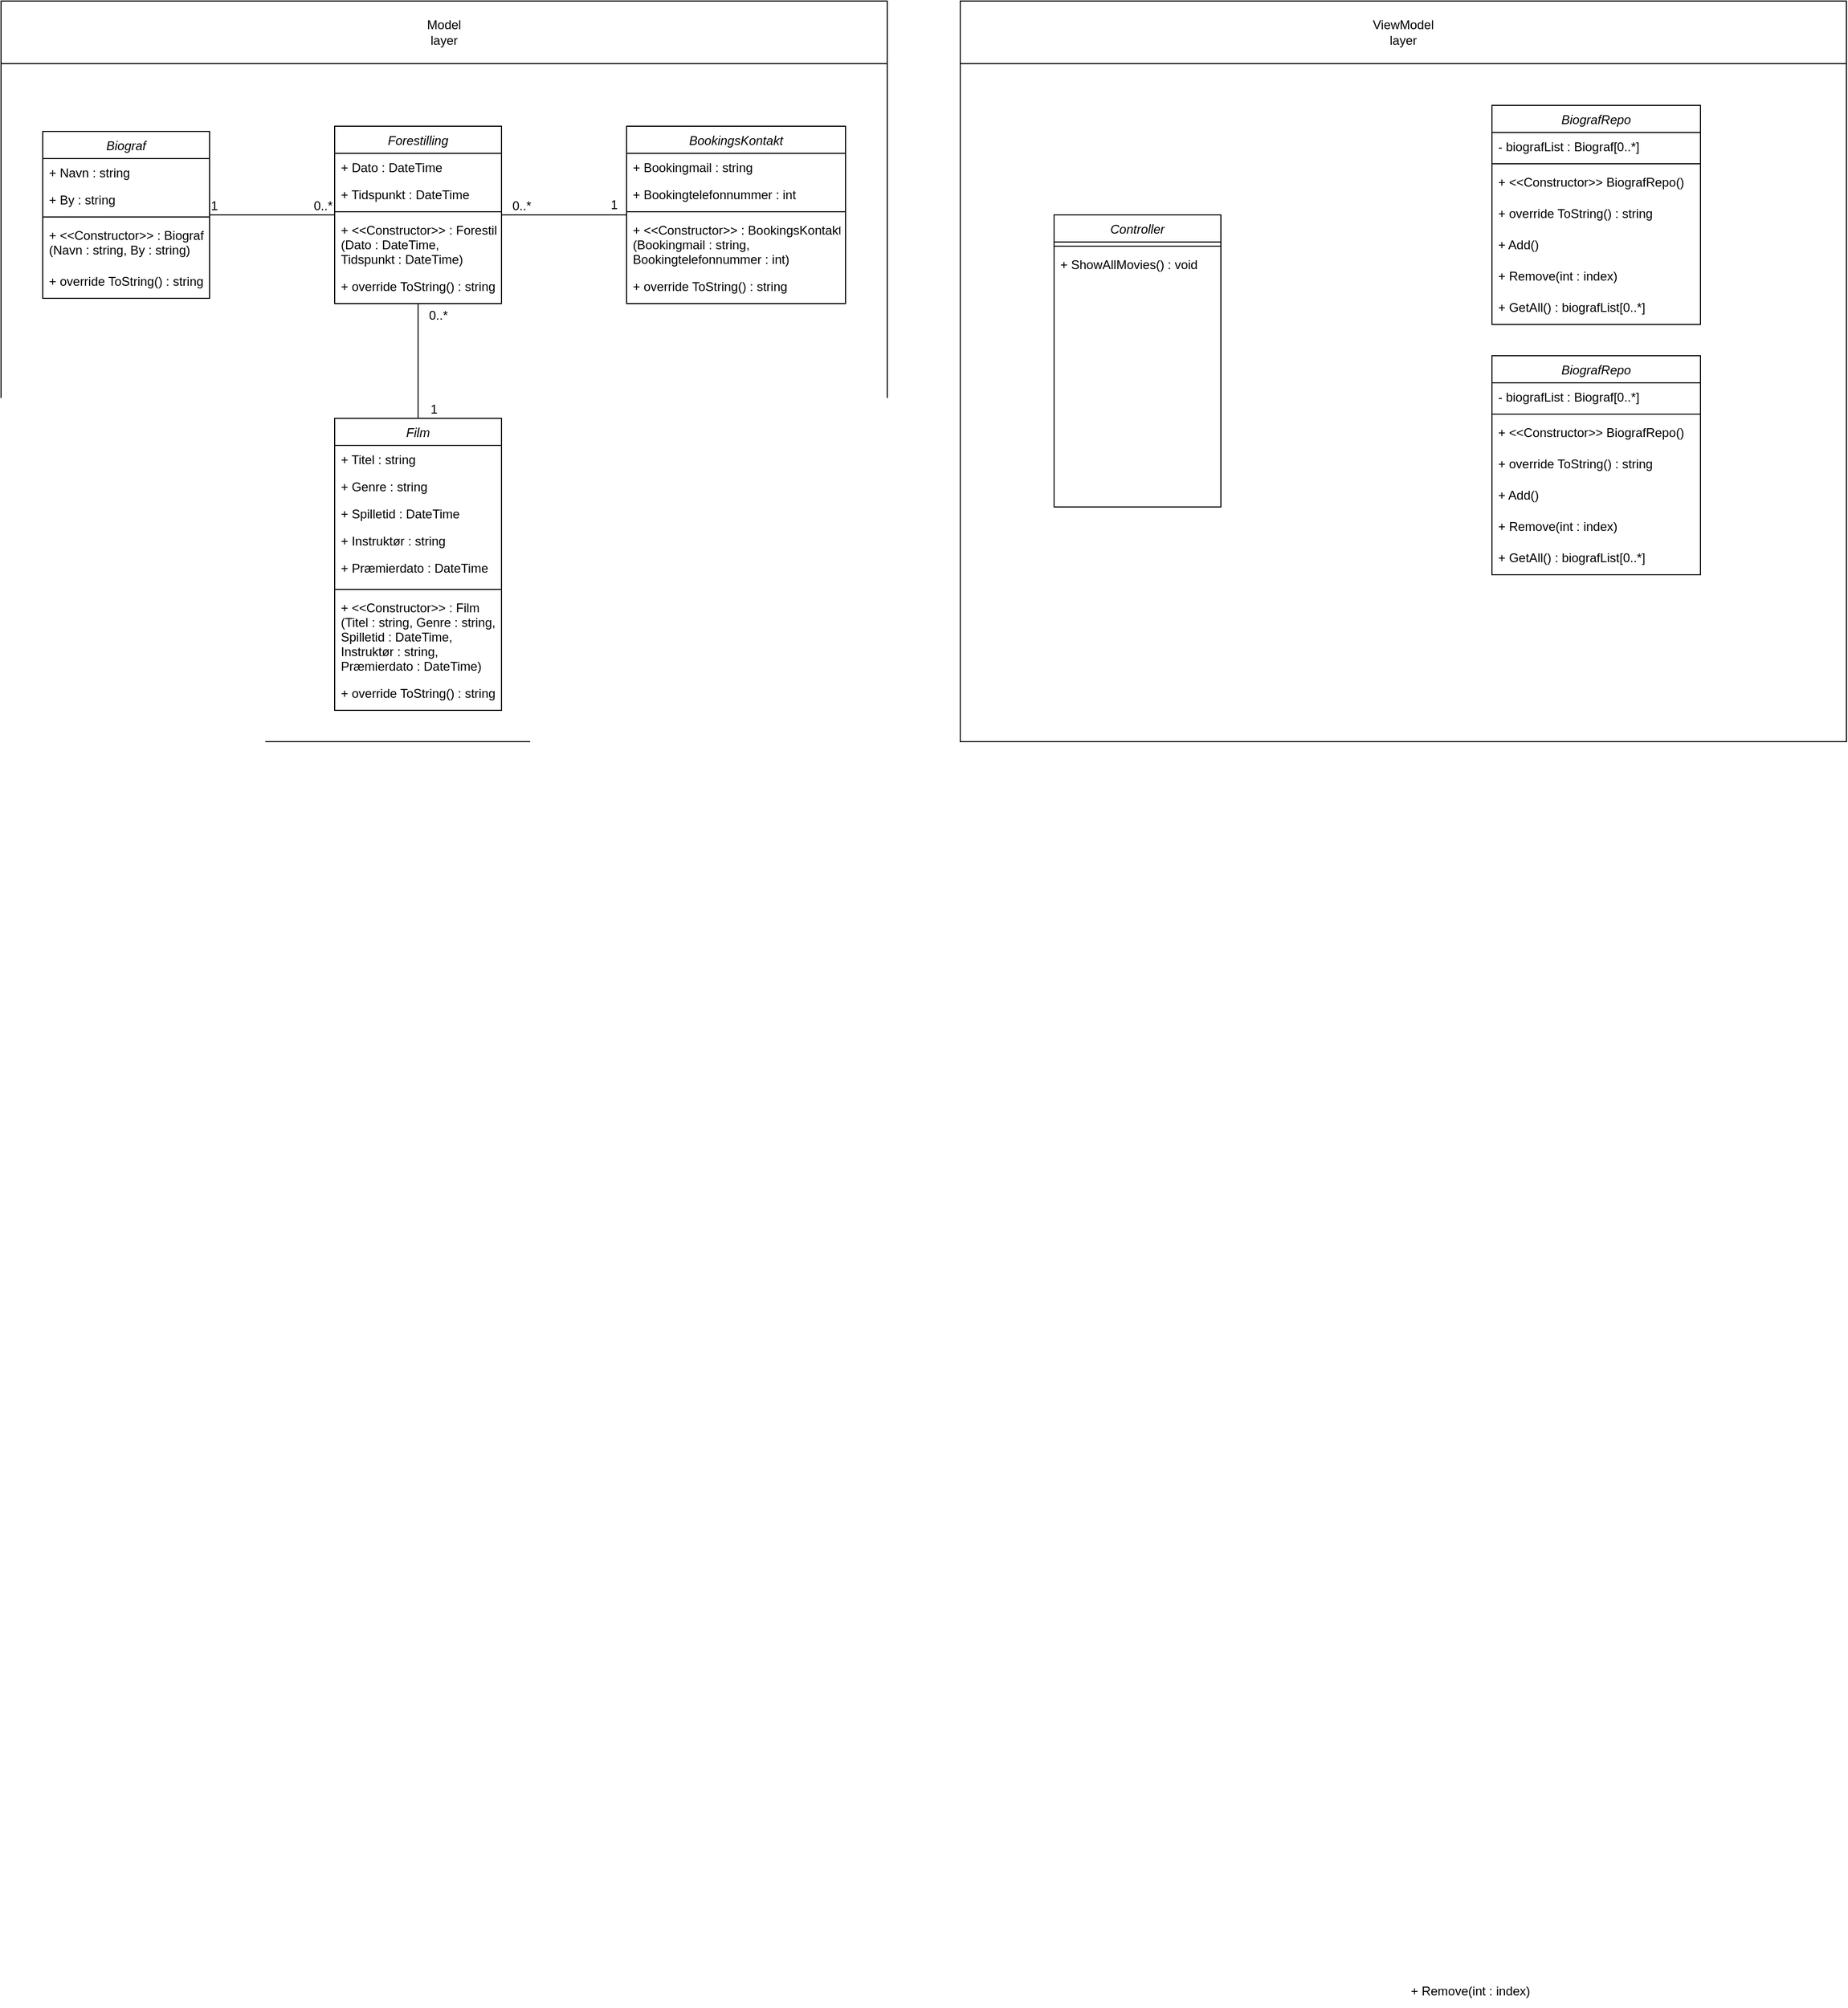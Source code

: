 <mxfile version="20.8.15" type="device"><diagram id="C5RBs43oDa-KdzZeNtuy" name="Page-1"><mxGraphModel dx="1434" dy="1925" grid="1" gridSize="10" guides="1" tooltips="1" connect="1" arrows="1" fold="1" page="1" pageScale="1" pageWidth="827" pageHeight="1169" math="0" shadow="0"><root><mxCell id="WIyWlLk6GJQsqaUBKTNV-0"/><mxCell id="WIyWlLk6GJQsqaUBKTNV-1" parent="WIyWlLk6GJQsqaUBKTNV-0"/><mxCell id="fnD8q6C-QJOQXhDt3EqZ-64" value="" style="rounded=0;whiteSpace=wrap;html=1;" vertex="1" parent="WIyWlLk6GJQsqaUBKTNV-1"><mxGeometry y="-80" width="850" height="710" as="geometry"/></mxCell><mxCell id="fnD8q6C-QJOQXhDt3EqZ-24" value="Biograf" style="swimlane;fontStyle=2;align=center;verticalAlign=top;childLayout=stackLayout;horizontal=1;startSize=26;horizontalStack=0;resizeParent=1;resizeLast=0;collapsible=1;marginBottom=0;rounded=0;shadow=0;strokeWidth=1;" vertex="1" parent="WIyWlLk6GJQsqaUBKTNV-1"><mxGeometry x="40" y="45" width="160" height="160" as="geometry"><mxRectangle x="230" y="140" width="160" height="26" as="alternateBounds"/></mxGeometry></mxCell><mxCell id="fnD8q6C-QJOQXhDt3EqZ-25" value="+ Navn : string" style="text;align=left;verticalAlign=top;spacingLeft=4;spacingRight=4;overflow=hidden;rotatable=0;points=[[0,0.5],[1,0.5]];portConstraint=eastwest;" vertex="1" parent="fnD8q6C-QJOQXhDt3EqZ-24"><mxGeometry y="26" width="160" height="26" as="geometry"/></mxCell><mxCell id="fnD8q6C-QJOQXhDt3EqZ-49" value="+ By : string" style="text;align=left;verticalAlign=top;spacingLeft=4;spacingRight=4;overflow=hidden;rotatable=0;points=[[0,0.5],[1,0.5]];portConstraint=eastwest;rounded=0;shadow=0;html=0;" vertex="1" parent="fnD8q6C-QJOQXhDt3EqZ-24"><mxGeometry y="52" width="160" height="26" as="geometry"/></mxCell><mxCell id="fnD8q6C-QJOQXhDt3EqZ-48" value="" style="line;strokeWidth=1;fillColor=none;align=left;verticalAlign=middle;spacingTop=-1;spacingLeft=3;spacingRight=3;rotatable=0;labelPosition=right;points=[];portConstraint=eastwest;strokeColor=inherit;" vertex="1" parent="fnD8q6C-QJOQXhDt3EqZ-24"><mxGeometry y="78" width="160" height="8" as="geometry"/></mxCell><mxCell id="fnD8q6C-QJOQXhDt3EqZ-26" value="+ &lt;&lt;Constructor&gt;&gt; : Biograf&#10;(Navn : string, By : string)" style="text;align=left;verticalAlign=top;spacingLeft=4;spacingRight=4;overflow=hidden;rotatable=0;points=[[0,0.5],[1,0.5]];portConstraint=eastwest;rounded=0;shadow=0;html=0;" vertex="1" parent="fnD8q6C-QJOQXhDt3EqZ-24"><mxGeometry y="86" width="160" height="44" as="geometry"/></mxCell><mxCell id="fnD8q6C-QJOQXhDt3EqZ-61" value="+ override ToString() : string" style="text;align=left;verticalAlign=top;spacingLeft=4;spacingRight=4;overflow=hidden;rotatable=0;points=[[0,0.5],[1,0.5]];portConstraint=eastwest;rounded=0;shadow=0;html=0;" vertex="1" parent="fnD8q6C-QJOQXhDt3EqZ-24"><mxGeometry y="130" width="160" height="30" as="geometry"/></mxCell><mxCell id="fnD8q6C-QJOQXhDt3EqZ-27" value="Film" style="swimlane;fontStyle=2;align=center;verticalAlign=top;childLayout=stackLayout;horizontal=1;startSize=26;horizontalStack=0;resizeParent=1;resizeLast=0;collapsible=1;marginBottom=0;rounded=0;shadow=0;strokeWidth=1;" vertex="1" parent="WIyWlLk6GJQsqaUBKTNV-1"><mxGeometry x="320" y="320" width="160" height="280" as="geometry"><mxRectangle x="230" y="140" width="160" height="26" as="alternateBounds"/></mxGeometry></mxCell><mxCell id="fnD8q6C-QJOQXhDt3EqZ-28" value="+ Titel : string" style="text;align=left;verticalAlign=top;spacingLeft=4;spacingRight=4;overflow=hidden;rotatable=0;points=[[0,0.5],[1,0.5]];portConstraint=eastwest;" vertex="1" parent="fnD8q6C-QJOQXhDt3EqZ-27"><mxGeometry y="26" width="160" height="26" as="geometry"/></mxCell><mxCell id="fnD8q6C-QJOQXhDt3EqZ-29" value="+ Genre : string" style="text;align=left;verticalAlign=top;spacingLeft=4;spacingRight=4;overflow=hidden;rotatable=0;points=[[0,0.5],[1,0.5]];portConstraint=eastwest;rounded=0;shadow=0;html=0;" vertex="1" parent="fnD8q6C-QJOQXhDt3EqZ-27"><mxGeometry y="52" width="160" height="26" as="geometry"/></mxCell><mxCell id="fnD8q6C-QJOQXhDt3EqZ-30" value="+ Spilletid : DateTime" style="text;align=left;verticalAlign=top;spacingLeft=4;spacingRight=4;overflow=hidden;rotatable=0;points=[[0,0.5],[1,0.5]];portConstraint=eastwest;rounded=0;shadow=0;html=0;" vertex="1" parent="fnD8q6C-QJOQXhDt3EqZ-27"><mxGeometry y="78" width="160" height="26" as="geometry"/></mxCell><mxCell id="fnD8q6C-QJOQXhDt3EqZ-31" value="+ Instruktør : string" style="text;align=left;verticalAlign=top;spacingLeft=4;spacingRight=4;overflow=hidden;rotatable=0;points=[[0,0.5],[1,0.5]];portConstraint=eastwest;rounded=0;shadow=0;html=0;" vertex="1" parent="fnD8q6C-QJOQXhDt3EqZ-27"><mxGeometry y="104" width="160" height="26" as="geometry"/></mxCell><mxCell id="fnD8q6C-QJOQXhDt3EqZ-32" value="+ Præmierdato : DateTime" style="text;align=left;verticalAlign=top;spacingLeft=4;spacingRight=4;overflow=hidden;rotatable=0;points=[[0,0.5],[1,0.5]];portConstraint=eastwest;rounded=0;shadow=0;html=0;" vertex="1" parent="fnD8q6C-QJOQXhDt3EqZ-27"><mxGeometry y="130" width="160" height="30" as="geometry"/></mxCell><mxCell id="fnD8q6C-QJOQXhDt3EqZ-50" value="" style="line;strokeWidth=1;fillColor=none;align=left;verticalAlign=middle;spacingTop=-1;spacingLeft=3;spacingRight=3;rotatable=0;labelPosition=right;points=[];portConstraint=eastwest;strokeColor=inherit;" vertex="1" parent="fnD8q6C-QJOQXhDt3EqZ-27"><mxGeometry y="160" width="160" height="8" as="geometry"/></mxCell><mxCell id="fnD8q6C-QJOQXhDt3EqZ-51" value="+ &lt;&lt;Constructor&gt;&gt; : Film&#10;(Titel : string, Genre : string, &#10;Spilletid : DateTime, &#10;Instruktør : string, &#10;Præmierdato : DateTime)" style="text;align=left;verticalAlign=top;spacingLeft=4;spacingRight=4;overflow=hidden;rotatable=0;points=[[0,0.5],[1,0.5]];portConstraint=eastwest;rounded=0;shadow=0;html=0;" vertex="1" parent="fnD8q6C-QJOQXhDt3EqZ-27"><mxGeometry y="168" width="160" height="82" as="geometry"/></mxCell><mxCell id="fnD8q6C-QJOQXhDt3EqZ-58" value="+ override ToString() : string" style="text;align=left;verticalAlign=top;spacingLeft=4;spacingRight=4;overflow=hidden;rotatable=0;points=[[0,0.5],[1,0.5]];portConstraint=eastwest;rounded=0;shadow=0;html=0;" vertex="1" parent="fnD8q6C-QJOQXhDt3EqZ-27"><mxGeometry y="250" width="160" height="30" as="geometry"/></mxCell><mxCell id="fnD8q6C-QJOQXhDt3EqZ-33" value="Forestilling" style="swimlane;fontStyle=2;align=center;verticalAlign=top;childLayout=stackLayout;horizontal=1;startSize=26;horizontalStack=0;resizeParent=1;resizeLast=0;collapsible=1;marginBottom=0;rounded=0;shadow=0;strokeWidth=1;" vertex="1" parent="WIyWlLk6GJQsqaUBKTNV-1"><mxGeometry x="320" y="40" width="160" height="170" as="geometry"><mxRectangle x="230" y="140" width="160" height="26" as="alternateBounds"/></mxGeometry></mxCell><mxCell id="fnD8q6C-QJOQXhDt3EqZ-34" value="+ Dato : DateTime" style="text;align=left;verticalAlign=top;spacingLeft=4;spacingRight=4;overflow=hidden;rotatable=0;points=[[0,0.5],[1,0.5]];portConstraint=eastwest;" vertex="1" parent="fnD8q6C-QJOQXhDt3EqZ-33"><mxGeometry y="26" width="160" height="26" as="geometry"/></mxCell><mxCell id="fnD8q6C-QJOQXhDt3EqZ-35" value="+ Tidspunkt : DateTime" style="text;align=left;verticalAlign=top;spacingLeft=4;spacingRight=4;overflow=hidden;rotatable=0;points=[[0,0.5],[1,0.5]];portConstraint=eastwest;rounded=0;shadow=0;html=0;" vertex="1" parent="fnD8q6C-QJOQXhDt3EqZ-33"><mxGeometry y="52" width="160" height="26" as="geometry"/></mxCell><mxCell id="fnD8q6C-QJOQXhDt3EqZ-52" value="" style="line;strokeWidth=1;fillColor=none;align=left;verticalAlign=middle;spacingTop=-1;spacingLeft=3;spacingRight=3;rotatable=0;labelPosition=right;points=[];portConstraint=eastwest;strokeColor=inherit;" vertex="1" parent="fnD8q6C-QJOQXhDt3EqZ-33"><mxGeometry y="78" width="160" height="8" as="geometry"/></mxCell><mxCell id="fnD8q6C-QJOQXhDt3EqZ-55" value="+ &lt;&lt;Constructor&gt;&gt; : Forestilling&#10;(Dato : DateTime, &#10;Tidspunkt : DateTime)" style="text;align=left;verticalAlign=top;spacingLeft=4;spacingRight=4;overflow=hidden;rotatable=0;points=[[0,0.5],[1,0.5]];portConstraint=eastwest;rounded=0;shadow=0;html=0;" vertex="1" parent="fnD8q6C-QJOQXhDt3EqZ-33"><mxGeometry y="86" width="160" height="54" as="geometry"/></mxCell><mxCell id="fnD8q6C-QJOQXhDt3EqZ-62" value="+ override ToString() : string" style="text;align=left;verticalAlign=top;spacingLeft=4;spacingRight=4;overflow=hidden;rotatable=0;points=[[0,0.5],[1,0.5]];portConstraint=eastwest;rounded=0;shadow=0;html=0;" vertex="1" parent="fnD8q6C-QJOQXhDt3EqZ-33"><mxGeometry y="140" width="160" height="30" as="geometry"/></mxCell><mxCell id="fnD8q6C-QJOQXhDt3EqZ-36" value="" style="endArrow=none;shadow=0;strokeWidth=1;rounded=0;endFill=0;edgeStyle=elbowEdgeStyle;elbow=vertical;" edge="1" parent="WIyWlLk6GJQsqaUBKTNV-1" source="fnD8q6C-QJOQXhDt3EqZ-27" target="fnD8q6C-QJOQXhDt3EqZ-33"><mxGeometry x="0.5" y="41" relative="1" as="geometry"><mxPoint x="250" y="96" as="sourcePoint"/><mxPoint x="330" y="96" as="targetPoint"/><mxPoint x="-40" y="32" as="offset"/></mxGeometry></mxCell><mxCell id="fnD8q6C-QJOQXhDt3EqZ-37" value="1" style="resizable=0;align=left;verticalAlign=bottom;labelBackgroundColor=none;fontSize=12;" connectable="0" vertex="1" parent="fnD8q6C-QJOQXhDt3EqZ-36"><mxGeometry x="-1" relative="1" as="geometry"><mxPoint x="10" as="offset"/></mxGeometry></mxCell><mxCell id="fnD8q6C-QJOQXhDt3EqZ-38" value="0..*" style="resizable=0;align=right;verticalAlign=bottom;labelBackgroundColor=none;fontSize=12;" connectable="0" vertex="1" parent="fnD8q6C-QJOQXhDt3EqZ-36"><mxGeometry x="1" relative="1" as="geometry"><mxPoint x="30" y="20" as="offset"/></mxGeometry></mxCell><mxCell id="fnD8q6C-QJOQXhDt3EqZ-39" style="edgeStyle=orthogonalEdgeStyle;rounded=0;orthogonalLoop=1;jettySize=auto;html=1;endArrow=none;endFill=0;" edge="1" parent="WIyWlLk6GJQsqaUBKTNV-1" source="fnD8q6C-QJOQXhDt3EqZ-24" target="fnD8q6C-QJOQXhDt3EqZ-33"><mxGeometry relative="1" as="geometry"/></mxCell><mxCell id="fnD8q6C-QJOQXhDt3EqZ-40" value="1" style="resizable=0;align=right;verticalAlign=bottom;labelBackgroundColor=none;fontSize=12;" connectable="0" vertex="1" parent="WIyWlLk6GJQsqaUBKTNV-1"><mxGeometry x="50" y="125" width="160" as="geometry"/></mxCell><mxCell id="fnD8q6C-QJOQXhDt3EqZ-41" value="0..*" style="resizable=0;align=right;verticalAlign=bottom;labelBackgroundColor=none;fontSize=12;" connectable="0" vertex="1" parent="WIyWlLk6GJQsqaUBKTNV-1"><mxGeometry x="160" y="125" width="160" as="geometry"/></mxCell><mxCell id="fnD8q6C-QJOQXhDt3EqZ-42" style="edgeStyle=orthogonalEdgeStyle;rounded=0;orthogonalLoop=1;jettySize=auto;html=1;endArrow=none;endFill=0;" edge="1" parent="WIyWlLk6GJQsqaUBKTNV-1" source="fnD8q6C-QJOQXhDt3EqZ-43" target="fnD8q6C-QJOQXhDt3EqZ-33"><mxGeometry relative="1" as="geometry"/></mxCell><mxCell id="fnD8q6C-QJOQXhDt3EqZ-43" value="BookingsKontakt" style="swimlane;fontStyle=2;align=center;verticalAlign=top;childLayout=stackLayout;horizontal=1;startSize=26;horizontalStack=0;resizeParent=1;resizeLast=0;collapsible=1;marginBottom=0;rounded=0;shadow=0;strokeWidth=1;" vertex="1" parent="WIyWlLk6GJQsqaUBKTNV-1"><mxGeometry x="600" y="40" width="210" height="170" as="geometry"><mxRectangle x="230" y="140" width="160" height="26" as="alternateBounds"/></mxGeometry></mxCell><mxCell id="fnD8q6C-QJOQXhDt3EqZ-44" value="+ Bookingmail : string" style="text;align=left;verticalAlign=top;spacingLeft=4;spacingRight=4;overflow=hidden;rotatable=0;points=[[0,0.5],[1,0.5]];portConstraint=eastwest;" vertex="1" parent="fnD8q6C-QJOQXhDt3EqZ-43"><mxGeometry y="26" width="210" height="26" as="geometry"/></mxCell><mxCell id="fnD8q6C-QJOQXhDt3EqZ-45" value="+ Bookingtelefonnummer : int" style="text;align=left;verticalAlign=top;spacingLeft=4;spacingRight=4;overflow=hidden;rotatable=0;points=[[0,0.5],[1,0.5]];portConstraint=eastwest;rounded=0;shadow=0;html=0;" vertex="1" parent="fnD8q6C-QJOQXhDt3EqZ-43"><mxGeometry y="52" width="210" height="26" as="geometry"/></mxCell><mxCell id="fnD8q6C-QJOQXhDt3EqZ-56" value="" style="line;strokeWidth=1;fillColor=none;align=left;verticalAlign=middle;spacingTop=-1;spacingLeft=3;spacingRight=3;rotatable=0;labelPosition=right;points=[];portConstraint=eastwest;strokeColor=inherit;" vertex="1" parent="fnD8q6C-QJOQXhDt3EqZ-43"><mxGeometry y="78" width="210" height="8" as="geometry"/></mxCell><mxCell id="fnD8q6C-QJOQXhDt3EqZ-57" value="+ &lt;&lt;Constructor&gt;&gt; : BookingsKontakt&#10;(Bookingmail : string, &#10;Bookingtelefonnummer : int)" style="text;align=left;verticalAlign=top;spacingLeft=4;spacingRight=4;overflow=hidden;rotatable=0;points=[[0,0.5],[1,0.5]];portConstraint=eastwest;rounded=0;shadow=0;html=0;" vertex="1" parent="fnD8q6C-QJOQXhDt3EqZ-43"><mxGeometry y="86" width="210" height="54" as="geometry"/></mxCell><mxCell id="fnD8q6C-QJOQXhDt3EqZ-63" value="+ override ToString() : string" style="text;align=left;verticalAlign=top;spacingLeft=4;spacingRight=4;overflow=hidden;rotatable=0;points=[[0,0.5],[1,0.5]];portConstraint=eastwest;rounded=0;shadow=0;html=0;" vertex="1" parent="fnD8q6C-QJOQXhDt3EqZ-43"><mxGeometry y="140" width="210" height="30" as="geometry"/></mxCell><mxCell id="fnD8q6C-QJOQXhDt3EqZ-46" value="1" style="resizable=0;align=right;verticalAlign=bottom;labelBackgroundColor=none;fontSize=12;" connectable="0" vertex="1" parent="WIyWlLk6GJQsqaUBKTNV-1"><mxGeometry x="510" y="60" as="geometry"><mxPoint x="83" y="64" as="offset"/></mxGeometry></mxCell><mxCell id="fnD8q6C-QJOQXhDt3EqZ-47" value="0..*" style="resizable=0;align=right;verticalAlign=bottom;labelBackgroundColor=none;fontSize=12;" connectable="0" vertex="1" parent="WIyWlLk6GJQsqaUBKTNV-1"><mxGeometry x="510" y="125" as="geometry"/></mxCell><mxCell id="fnD8q6C-QJOQXhDt3EqZ-65" value="" style="rounded=0;whiteSpace=wrap;html=1;" vertex="1" parent="WIyWlLk6GJQsqaUBKTNV-1"><mxGeometry y="-80" width="850" height="60" as="geometry"/></mxCell><mxCell id="fnD8q6C-QJOQXhDt3EqZ-66" value="Model layer" style="text;html=1;strokeColor=none;fillColor=none;align=center;verticalAlign=middle;whiteSpace=wrap;rounded=0;" vertex="1" parent="WIyWlLk6GJQsqaUBKTNV-1"><mxGeometry x="395" y="-65" width="60" height="30" as="geometry"/></mxCell><mxCell id="fnD8q6C-QJOQXhDt3EqZ-67" value="" style="rounded=0;whiteSpace=wrap;html=1;" vertex="1" parent="WIyWlLk6GJQsqaUBKTNV-1"><mxGeometry x="920" y="-80" width="850" height="710" as="geometry"/></mxCell><mxCell id="fnD8q6C-QJOQXhDt3EqZ-74" value="Controller" style="swimlane;fontStyle=2;align=center;verticalAlign=top;childLayout=stackLayout;horizontal=1;startSize=26;horizontalStack=0;resizeParent=1;resizeLast=0;collapsible=1;marginBottom=0;rounded=0;shadow=0;strokeWidth=1;" vertex="1" parent="WIyWlLk6GJQsqaUBKTNV-1"><mxGeometry x="1010" y="125" width="160" height="280" as="geometry"><mxRectangle x="230" y="140" width="160" height="26" as="alternateBounds"/></mxGeometry></mxCell><mxCell id="fnD8q6C-QJOQXhDt3EqZ-80" value="" style="line;strokeWidth=1;fillColor=none;align=left;verticalAlign=middle;spacingTop=-1;spacingLeft=3;spacingRight=3;rotatable=0;labelPosition=right;points=[];portConstraint=eastwest;strokeColor=inherit;" vertex="1" parent="fnD8q6C-QJOQXhDt3EqZ-74"><mxGeometry y="26" width="160" height="8" as="geometry"/></mxCell><mxCell id="fnD8q6C-QJOQXhDt3EqZ-82" value="+ ShowAllMovies() : void" style="text;align=left;verticalAlign=top;spacingLeft=4;spacingRight=4;overflow=hidden;rotatable=0;points=[[0,0.5],[1,0.5]];portConstraint=eastwest;rounded=0;shadow=0;html=0;" vertex="1" parent="fnD8q6C-QJOQXhDt3EqZ-74"><mxGeometry y="34" width="160" height="30" as="geometry"/></mxCell><mxCell id="fnD8q6C-QJOQXhDt3EqZ-104" value="" style="rounded=0;whiteSpace=wrap;html=1;" vertex="1" parent="WIyWlLk6GJQsqaUBKTNV-1"><mxGeometry x="920" y="-80" width="850" height="60" as="geometry"/></mxCell><mxCell id="fnD8q6C-QJOQXhDt3EqZ-105" value="ViewModel layer" style="text;html=1;strokeColor=none;fillColor=none;align=center;verticalAlign=middle;whiteSpace=wrap;rounded=0;" vertex="1" parent="WIyWlLk6GJQsqaUBKTNV-1"><mxGeometry x="1315" y="-65" width="60" height="30" as="geometry"/></mxCell><mxCell id="fnD8q6C-QJOQXhDt3EqZ-106" value="BiografRepo" style="swimlane;fontStyle=2;align=center;verticalAlign=top;childLayout=stackLayout;horizontal=1;startSize=26;horizontalStack=0;resizeParent=1;resizeLast=0;collapsible=1;marginBottom=0;rounded=0;shadow=0;strokeWidth=1;" vertex="1" parent="WIyWlLk6GJQsqaUBKTNV-1"><mxGeometry x="1430" y="20" width="200" height="210" as="geometry"><mxRectangle x="230" y="140" width="160" height="26" as="alternateBounds"/></mxGeometry></mxCell><mxCell id="fnD8q6C-QJOQXhDt3EqZ-107" value="- biografList : Biograf[0..*]" style="text;align=left;verticalAlign=top;spacingLeft=4;spacingRight=4;overflow=hidden;rotatable=0;points=[[0,0.5],[1,0.5]];portConstraint=eastwest;" vertex="1" parent="fnD8q6C-QJOQXhDt3EqZ-106"><mxGeometry y="26" width="200" height="26" as="geometry"/></mxCell><mxCell id="fnD8q6C-QJOQXhDt3EqZ-112" value="" style="line;strokeWidth=1;fillColor=none;align=left;verticalAlign=middle;spacingTop=-1;spacingLeft=3;spacingRight=3;rotatable=0;labelPosition=right;points=[];portConstraint=eastwest;strokeColor=inherit;" vertex="1" parent="fnD8q6C-QJOQXhDt3EqZ-106"><mxGeometry y="52" width="200" height="8" as="geometry"/></mxCell><mxCell id="fnD8q6C-QJOQXhDt3EqZ-113" value="+ &lt;&lt;Constructor&gt;&gt; BiografRepo()" style="text;align=left;verticalAlign=top;spacingLeft=4;spacingRight=4;overflow=hidden;rotatable=0;points=[[0,0.5],[1,0.5]];portConstraint=eastwest;rounded=0;shadow=0;html=0;" vertex="1" parent="fnD8q6C-QJOQXhDt3EqZ-106"><mxGeometry y="60" width="200" height="30" as="geometry"/></mxCell><mxCell id="fnD8q6C-QJOQXhDt3EqZ-114" value="+ override ToString() : string" style="text;align=left;verticalAlign=top;spacingLeft=4;spacingRight=4;overflow=hidden;rotatable=0;points=[[0,0.5],[1,0.5]];portConstraint=eastwest;rounded=0;shadow=0;html=0;" vertex="1" parent="fnD8q6C-QJOQXhDt3EqZ-106"><mxGeometry y="90" width="200" height="30" as="geometry"/></mxCell><mxCell id="fnD8q6C-QJOQXhDt3EqZ-119" value="+ Add()" style="text;align=left;verticalAlign=top;spacingLeft=4;spacingRight=4;overflow=hidden;rotatable=0;points=[[0,0.5],[1,0.5]];portConstraint=eastwest;rounded=0;shadow=0;html=0;" vertex="1" parent="fnD8q6C-QJOQXhDt3EqZ-106"><mxGeometry y="120" width="200" height="30" as="geometry"/></mxCell><mxCell id="fnD8q6C-QJOQXhDt3EqZ-120" value="+ Remove(int : index)" style="text;align=left;verticalAlign=top;spacingLeft=4;spacingRight=4;overflow=hidden;rotatable=0;points=[[0,0.5],[1,0.5]];portConstraint=eastwest;rounded=0;shadow=0;html=0;" vertex="1" parent="fnD8q6C-QJOQXhDt3EqZ-106"><mxGeometry y="150" width="200" height="30" as="geometry"/></mxCell><mxCell id="fnD8q6C-QJOQXhDt3EqZ-121" value="+ GetAll() : biografList[0..*]" style="text;align=left;verticalAlign=top;spacingLeft=4;spacingRight=4;overflow=hidden;rotatable=0;points=[[0,0.5],[1,0.5]];portConstraint=eastwest;rounded=0;shadow=0;html=0;" vertex="1" parent="fnD8q6C-QJOQXhDt3EqZ-106"><mxGeometry y="180" width="200" height="30" as="geometry"/></mxCell><mxCell id="fnD8q6C-QJOQXhDt3EqZ-117" value="+ Remove(int : index)" style="text;strokeColor=none;fillColor=none;align=left;verticalAlign=top;spacingLeft=4;spacingRight=4;overflow=hidden;rotatable=0;points=[[0,0.5],[1,0.5]];portConstraint=eastwest;" vertex="1" parent="WIyWlLk6GJQsqaUBKTNV-1"><mxGeometry x="1346.25" y="1814" width="200" height="26" as="geometry"/></mxCell><mxCell id="fnD8q6C-QJOQXhDt3EqZ-122" value="BiografRepo" style="swimlane;fontStyle=2;align=center;verticalAlign=top;childLayout=stackLayout;horizontal=1;startSize=26;horizontalStack=0;resizeParent=1;resizeLast=0;collapsible=1;marginBottom=0;rounded=0;shadow=0;strokeWidth=1;" vertex="1" parent="WIyWlLk6GJQsqaUBKTNV-1"><mxGeometry x="1430" y="260" width="200" height="210" as="geometry"><mxRectangle x="230" y="140" width="160" height="26" as="alternateBounds"/></mxGeometry></mxCell><mxCell id="fnD8q6C-QJOQXhDt3EqZ-123" value="- biografList : Biograf[0..*]" style="text;align=left;verticalAlign=top;spacingLeft=4;spacingRight=4;overflow=hidden;rotatable=0;points=[[0,0.5],[1,0.5]];portConstraint=eastwest;" vertex="1" parent="fnD8q6C-QJOQXhDt3EqZ-122"><mxGeometry y="26" width="200" height="26" as="geometry"/></mxCell><mxCell id="fnD8q6C-QJOQXhDt3EqZ-124" value="" style="line;strokeWidth=1;fillColor=none;align=left;verticalAlign=middle;spacingTop=-1;spacingLeft=3;spacingRight=3;rotatable=0;labelPosition=right;points=[];portConstraint=eastwest;strokeColor=inherit;" vertex="1" parent="fnD8q6C-QJOQXhDt3EqZ-122"><mxGeometry y="52" width="200" height="8" as="geometry"/></mxCell><mxCell id="fnD8q6C-QJOQXhDt3EqZ-125" value="+ &lt;&lt;Constructor&gt;&gt; BiografRepo()" style="text;align=left;verticalAlign=top;spacingLeft=4;spacingRight=4;overflow=hidden;rotatable=0;points=[[0,0.5],[1,0.5]];portConstraint=eastwest;rounded=0;shadow=0;html=0;" vertex="1" parent="fnD8q6C-QJOQXhDt3EqZ-122"><mxGeometry y="60" width="200" height="30" as="geometry"/></mxCell><mxCell id="fnD8q6C-QJOQXhDt3EqZ-126" value="+ override ToString() : string" style="text;align=left;verticalAlign=top;spacingLeft=4;spacingRight=4;overflow=hidden;rotatable=0;points=[[0,0.5],[1,0.5]];portConstraint=eastwest;rounded=0;shadow=0;html=0;" vertex="1" parent="fnD8q6C-QJOQXhDt3EqZ-122"><mxGeometry y="90" width="200" height="30" as="geometry"/></mxCell><mxCell id="fnD8q6C-QJOQXhDt3EqZ-127" value="+ Add()" style="text;align=left;verticalAlign=top;spacingLeft=4;spacingRight=4;overflow=hidden;rotatable=0;points=[[0,0.5],[1,0.5]];portConstraint=eastwest;rounded=0;shadow=0;html=0;" vertex="1" parent="fnD8q6C-QJOQXhDt3EqZ-122"><mxGeometry y="120" width="200" height="30" as="geometry"/></mxCell><mxCell id="fnD8q6C-QJOQXhDt3EqZ-128" value="+ Remove(int : index)" style="text;align=left;verticalAlign=top;spacingLeft=4;spacingRight=4;overflow=hidden;rotatable=0;points=[[0,0.5],[1,0.5]];portConstraint=eastwest;rounded=0;shadow=0;html=0;" vertex="1" parent="fnD8q6C-QJOQXhDt3EqZ-122"><mxGeometry y="150" width="200" height="30" as="geometry"/></mxCell><mxCell id="fnD8q6C-QJOQXhDt3EqZ-129" value="+ GetAll() : biografList[0..*]" style="text;align=left;verticalAlign=top;spacingLeft=4;spacingRight=4;overflow=hidden;rotatable=0;points=[[0,0.5],[1,0.5]];portConstraint=eastwest;rounded=0;shadow=0;html=0;" vertex="1" parent="fnD8q6C-QJOQXhDt3EqZ-122"><mxGeometry y="180" width="200" height="30" as="geometry"/></mxCell></root></mxGraphModel></diagram></mxfile>